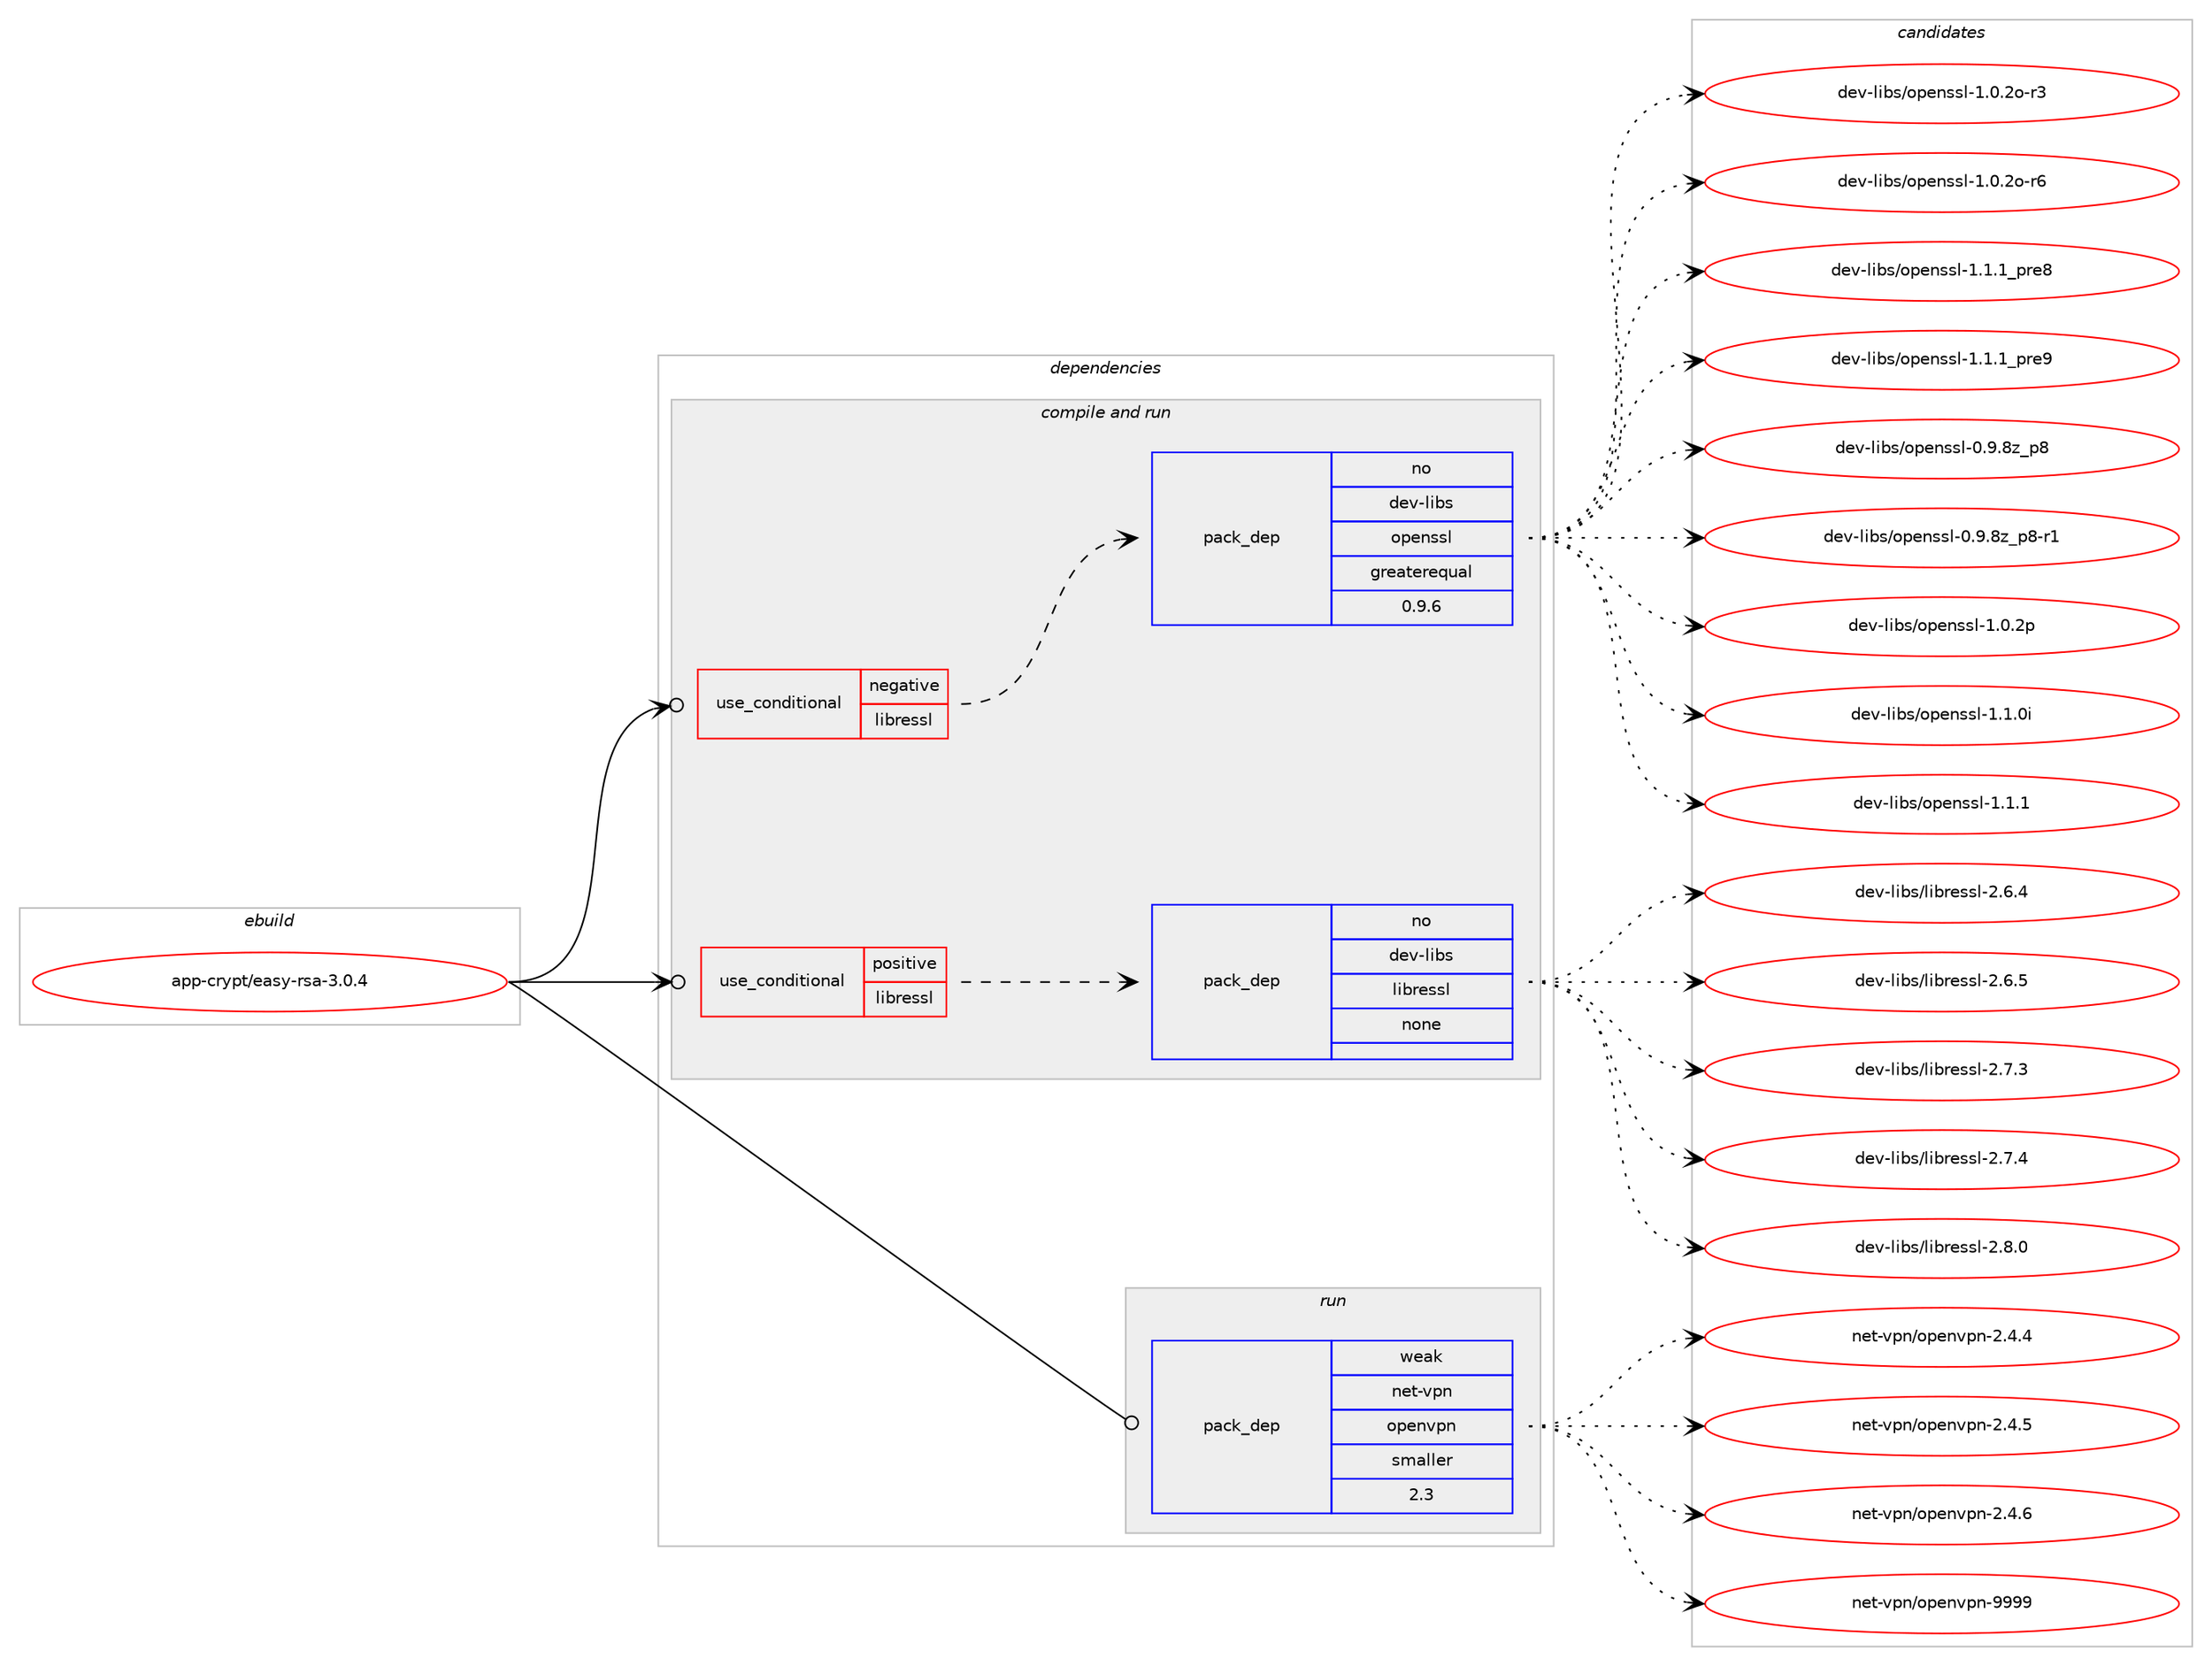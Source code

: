 digraph prolog {

# *************
# Graph options
# *************

newrank=true;
concentrate=true;
compound=true;
graph [rankdir=LR,fontname=Helvetica,fontsize=10,ranksep=1.5];#, ranksep=2.5, nodesep=0.2];
edge  [arrowhead=vee];
node  [fontname=Helvetica,fontsize=10];

# **********
# The ebuild
# **********

subgraph cluster_leftcol {
color=gray;
rank=same;
label=<<i>ebuild</i>>;
id [label="app-crypt/easy-rsa-3.0.4", color=red, width=4, href="../app-crypt/easy-rsa-3.0.4.svg"];
}

# ****************
# The dependencies
# ****************

subgraph cluster_midcol {
color=gray;
label=<<i>dependencies</i>>;
subgraph cluster_compile {
fillcolor="#eeeeee";
style=filled;
label=<<i>compile</i>>;
}
subgraph cluster_compileandrun {
fillcolor="#eeeeee";
style=filled;
label=<<i>compile and run</i>>;
subgraph cond151 {
dependency532 [label=<<TABLE BORDER="0" CELLBORDER="1" CELLSPACING="0" CELLPADDING="4"><TR><TD ROWSPAN="3" CELLPADDING="10">use_conditional</TD></TR><TR><TD>negative</TD></TR><TR><TD>libressl</TD></TR></TABLE>>, shape=none, color=red];
subgraph pack363 {
dependency533 [label=<<TABLE BORDER="0" CELLBORDER="1" CELLSPACING="0" CELLPADDING="4" WIDTH="220"><TR><TD ROWSPAN="6" CELLPADDING="30">pack_dep</TD></TR><TR><TD WIDTH="110">no</TD></TR><TR><TD>dev-libs</TD></TR><TR><TD>openssl</TD></TR><TR><TD>greaterequal</TD></TR><TR><TD>0.9.6</TD></TR></TABLE>>, shape=none, color=blue];
}
dependency532:e -> dependency533:w [weight=20,style="dashed",arrowhead="vee"];
}
id:e -> dependency532:w [weight=20,style="solid",arrowhead="odotvee"];
subgraph cond152 {
dependency534 [label=<<TABLE BORDER="0" CELLBORDER="1" CELLSPACING="0" CELLPADDING="4"><TR><TD ROWSPAN="3" CELLPADDING="10">use_conditional</TD></TR><TR><TD>positive</TD></TR><TR><TD>libressl</TD></TR></TABLE>>, shape=none, color=red];
subgraph pack364 {
dependency535 [label=<<TABLE BORDER="0" CELLBORDER="1" CELLSPACING="0" CELLPADDING="4" WIDTH="220"><TR><TD ROWSPAN="6" CELLPADDING="30">pack_dep</TD></TR><TR><TD WIDTH="110">no</TD></TR><TR><TD>dev-libs</TD></TR><TR><TD>libressl</TD></TR><TR><TD>none</TD></TR><TR><TD></TD></TR></TABLE>>, shape=none, color=blue];
}
dependency534:e -> dependency535:w [weight=20,style="dashed",arrowhead="vee"];
}
id:e -> dependency534:w [weight=20,style="solid",arrowhead="odotvee"];
}
subgraph cluster_run {
fillcolor="#eeeeee";
style=filled;
label=<<i>run</i>>;
subgraph pack365 {
dependency536 [label=<<TABLE BORDER="0" CELLBORDER="1" CELLSPACING="0" CELLPADDING="4" WIDTH="220"><TR><TD ROWSPAN="6" CELLPADDING="30">pack_dep</TD></TR><TR><TD WIDTH="110">weak</TD></TR><TR><TD>net-vpn</TD></TR><TR><TD>openvpn</TD></TR><TR><TD>smaller</TD></TR><TR><TD>2.3</TD></TR></TABLE>>, shape=none, color=blue];
}
id:e -> dependency536:w [weight=20,style="solid",arrowhead="odot"];
}
}

# **************
# The candidates
# **************

subgraph cluster_choices {
rank=same;
color=gray;
label=<<i>candidates</i>>;

subgraph choice363 {
color=black;
nodesep=1;
choice1001011184510810598115471111121011101151151084549464846501114511451 [label="dev-libs/openssl-1.0.2o-r3", color=red, width=4,href="../dev-libs/openssl-1.0.2o-r3.svg"];
choice1001011184510810598115471111121011101151151084549464846501114511454 [label="dev-libs/openssl-1.0.2o-r6", color=red, width=4,href="../dev-libs/openssl-1.0.2o-r6.svg"];
choice1001011184510810598115471111121011101151151084549464946499511211410156 [label="dev-libs/openssl-1.1.1_pre8", color=red, width=4,href="../dev-libs/openssl-1.1.1_pre8.svg"];
choice1001011184510810598115471111121011101151151084549464946499511211410157 [label="dev-libs/openssl-1.1.1_pre9", color=red, width=4,href="../dev-libs/openssl-1.1.1_pre9.svg"];
choice1001011184510810598115471111121011101151151084548465746561229511256 [label="dev-libs/openssl-0.9.8z_p8", color=red, width=4,href="../dev-libs/openssl-0.9.8z_p8.svg"];
choice10010111845108105981154711111210111011511510845484657465612295112564511449 [label="dev-libs/openssl-0.9.8z_p8-r1", color=red, width=4,href="../dev-libs/openssl-0.9.8z_p8-r1.svg"];
choice100101118451081059811547111112101110115115108454946484650112 [label="dev-libs/openssl-1.0.2p", color=red, width=4,href="../dev-libs/openssl-1.0.2p.svg"];
choice100101118451081059811547111112101110115115108454946494648105 [label="dev-libs/openssl-1.1.0i", color=red, width=4,href="../dev-libs/openssl-1.1.0i.svg"];
choice100101118451081059811547111112101110115115108454946494649 [label="dev-libs/openssl-1.1.1", color=red, width=4,href="../dev-libs/openssl-1.1.1.svg"];
dependency533:e -> choice1001011184510810598115471111121011101151151084549464846501114511451:w [style=dotted,weight="100"];
dependency533:e -> choice1001011184510810598115471111121011101151151084549464846501114511454:w [style=dotted,weight="100"];
dependency533:e -> choice1001011184510810598115471111121011101151151084549464946499511211410156:w [style=dotted,weight="100"];
dependency533:e -> choice1001011184510810598115471111121011101151151084549464946499511211410157:w [style=dotted,weight="100"];
dependency533:e -> choice1001011184510810598115471111121011101151151084548465746561229511256:w [style=dotted,weight="100"];
dependency533:e -> choice10010111845108105981154711111210111011511510845484657465612295112564511449:w [style=dotted,weight="100"];
dependency533:e -> choice100101118451081059811547111112101110115115108454946484650112:w [style=dotted,weight="100"];
dependency533:e -> choice100101118451081059811547111112101110115115108454946494648105:w [style=dotted,weight="100"];
dependency533:e -> choice100101118451081059811547111112101110115115108454946494649:w [style=dotted,weight="100"];
}
subgraph choice364 {
color=black;
nodesep=1;
choice10010111845108105981154710810598114101115115108455046544652 [label="dev-libs/libressl-2.6.4", color=red, width=4,href="../dev-libs/libressl-2.6.4.svg"];
choice10010111845108105981154710810598114101115115108455046544653 [label="dev-libs/libressl-2.6.5", color=red, width=4,href="../dev-libs/libressl-2.6.5.svg"];
choice10010111845108105981154710810598114101115115108455046554651 [label="dev-libs/libressl-2.7.3", color=red, width=4,href="../dev-libs/libressl-2.7.3.svg"];
choice10010111845108105981154710810598114101115115108455046554652 [label="dev-libs/libressl-2.7.4", color=red, width=4,href="../dev-libs/libressl-2.7.4.svg"];
choice10010111845108105981154710810598114101115115108455046564648 [label="dev-libs/libressl-2.8.0", color=red, width=4,href="../dev-libs/libressl-2.8.0.svg"];
dependency535:e -> choice10010111845108105981154710810598114101115115108455046544652:w [style=dotted,weight="100"];
dependency535:e -> choice10010111845108105981154710810598114101115115108455046544653:w [style=dotted,weight="100"];
dependency535:e -> choice10010111845108105981154710810598114101115115108455046554651:w [style=dotted,weight="100"];
dependency535:e -> choice10010111845108105981154710810598114101115115108455046554652:w [style=dotted,weight="100"];
dependency535:e -> choice10010111845108105981154710810598114101115115108455046564648:w [style=dotted,weight="100"];
}
subgraph choice365 {
color=black;
nodesep=1;
choice1101011164511811211047111112101110118112110455046524652 [label="net-vpn/openvpn-2.4.4", color=red, width=4,href="../net-vpn/openvpn-2.4.4.svg"];
choice1101011164511811211047111112101110118112110455046524653 [label="net-vpn/openvpn-2.4.5", color=red, width=4,href="../net-vpn/openvpn-2.4.5.svg"];
choice1101011164511811211047111112101110118112110455046524654 [label="net-vpn/openvpn-2.4.6", color=red, width=4,href="../net-vpn/openvpn-2.4.6.svg"];
choice11010111645118112110471111121011101181121104557575757 [label="net-vpn/openvpn-9999", color=red, width=4,href="../net-vpn/openvpn-9999.svg"];
dependency536:e -> choice1101011164511811211047111112101110118112110455046524652:w [style=dotted,weight="100"];
dependency536:e -> choice1101011164511811211047111112101110118112110455046524653:w [style=dotted,weight="100"];
dependency536:e -> choice1101011164511811211047111112101110118112110455046524654:w [style=dotted,weight="100"];
dependency536:e -> choice11010111645118112110471111121011101181121104557575757:w [style=dotted,weight="100"];
}
}

}
